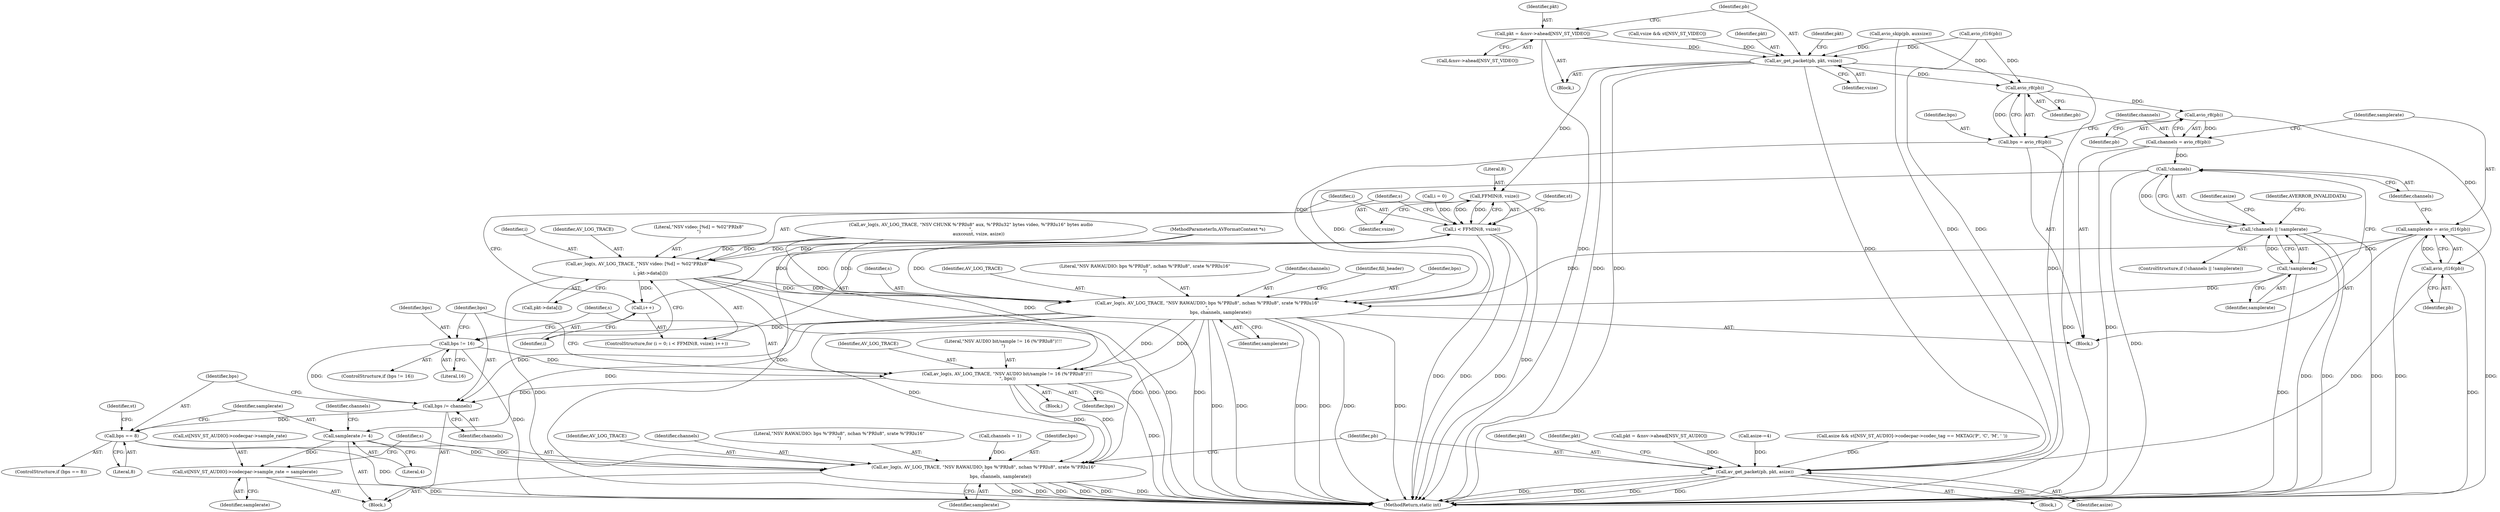 digraph "0_libav_fe6eea99efac66839052af547426518efd970b24@pointer" {
"1000369" [label="(Call,pkt = &nsv->ahead[NSV_ST_VIDEO])"];
"1000377" [label="(Call,av_get_packet(pb, pkt, vsize))"];
"1000415" [label="(Call,FFMIN(8, vsize))"];
"1000413" [label="(Call,i < FFMIN(8, vsize))"];
"1000420" [label="(Call,av_log(s, AV_LOG_TRACE, \"NSV video: [%d] = %02\"PRIx8\"\n\",\n                   i, pkt->data[i]))"];
"1000418" [label="(Call,i++)"];
"1000509" [label="(Call,av_log(s, AV_LOG_TRACE, \"NSV RAWAUDIO: bps %\"PRIu8\", nchan %\"PRIu8\", srate %\"PRIu16\"\n\",\n                   bps, channels, samplerate))"];
"1000527" [label="(Call,bps != 16)"];
"1000531" [label="(Call,av_log(s, AV_LOG_TRACE, \"NSV AUDIO bit/sample != 16 (%\"PRIu8\")!!!\n\", bps))"];
"1000536" [label="(Call,bps /= channels)"];
"1000540" [label="(Call,bps == 8)"];
"1000576" [label="(Call,av_log(s, AV_LOG_TRACE, \"NSV RAWAUDIO: bps %\"PRIu8\", nchan %\"PRIu8\", srate %\"PRIu16\"\n\",\n                        bps, channels, samplerate))"];
"1000552" [label="(Call,samplerate /= 4)"];
"1000567" [label="(Call,st[NSV_ST_AUDIO]->codecpar->sample_rate = samplerate)"];
"1000488" [label="(Call,avio_r8(pb))"];
"1000486" [label="(Call,bps = avio_r8(pb))"];
"1000492" [label="(Call,avio_r8(pb))"];
"1000490" [label="(Call,channels = avio_r8(pb))"];
"1000500" [label="(Call,!channels)"];
"1000499" [label="(Call,!channels || !samplerate)"];
"1000496" [label="(Call,avio_rl16(pb))"];
"1000494" [label="(Call,samplerate = avio_rl16(pb))"];
"1000502" [label="(Call,!samplerate)"];
"1000583" [label="(Call,av_get_packet(pb, pkt, asize))"];
"1000533" [label="(Identifier,AV_LOG_TRACE)"];
"1000414" [label="(Identifier,i)"];
"1000568" [label="(Call,st[NSV_ST_AUDIO]->codecpar->sample_rate)"];
"1000369" [label="(Call,pkt = &nsv->ahead[NSV_ST_VIDEO])"];
"1000255" [label="(Call,av_log(s, AV_LOG_TRACE, \"NSV CHUNK %\"PRIu8\" aux, %\"PRIu32\" bytes video, %\"PRIu16\" bytes audio\n\",\n           auxcount, vsize, asize))"];
"1000541" [label="(Identifier,bps)"];
"1000539" [label="(ControlStructure,if (bps == 8))"];
"1000499" [label="(Call,!channels || !samplerate)"];
"1000361" [label="(Block,)"];
"1000506" [label="(Call,asize-=4)"];
"1000495" [label="(Identifier,samplerate)"];
"1000488" [label="(Call,avio_r8(pb))"];
"1000515" [label="(Identifier,samplerate)"];
"1000415" [label="(Call,FFMIN(8, vsize))"];
"1000413" [label="(Call,i < FFMIN(8, vsize))"];
"1000556" [label="(Identifier,channels)"];
"1000489" [label="(Identifier,pb)"];
"1000530" [label="(Block,)"];
"1000503" [label="(Identifier,samplerate)"];
"1000371" [label="(Call,&nsv->ahead[NSV_ST_VIDEO])"];
"1000583" [label="(Call,av_get_packet(pb, pkt, asize))"];
"1000117" [label="(MethodParameterIn,AVFormatContext *s)"];
"1000511" [label="(Identifier,AV_LOG_TRACE)"];
"1000576" [label="(Call,av_log(s, AV_LOG_TRACE, \"NSV RAWAUDIO: bps %\"PRIu8\", nchan %\"PRIu8\", srate %\"PRIu16\"\n\",\n                        bps, channels, samplerate))"];
"1000467" [label="(Call,asize && st[NSV_ST_AUDIO]->codecpar->codec_tag == MKTAG('P', 'C', 'M', ' '))"];
"1000582" [label="(Identifier,samplerate)"];
"1000418" [label="(Call,i++)"];
"1000424" [label="(Identifier,i)"];
"1000584" [label="(Identifier,pb)"];
"1000416" [label="(Literal,8)"];
"1000512" [label="(Literal,\"NSV RAWAUDIO: bps %\"PRIu8\", nchan %\"PRIu8\", srate %\"PRIu16\"\n\")"];
"1000526" [label="(ControlStructure,if (bps != 16))"];
"1000410" [label="(Call,i = 0)"];
"1000281" [label="(Call,avio_skip(pb, auxsize))"];
"1000379" [label="(Identifier,pkt)"];
"1000491" [label="(Identifier,channels)"];
"1000585" [label="(Identifier,pkt)"];
"1000494" [label="(Call,samplerate = avio_rl16(pb))"];
"1000579" [label="(Literal,\"NSV RAWAUDIO: bps %\"PRIu8\", nchan %\"PRIu8\", srate %\"PRIu16\"\n\")"];
"1000380" [label="(Identifier,vsize)"];
"1000518" [label="(Block,)"];
"1000536" [label="(Call,bps /= channels)"];
"1000493" [label="(Identifier,pb)"];
"1000502" [label="(Call,!samplerate)"];
"1000547" [label="(Identifier,st)"];
"1000552" [label="(Call,samplerate /= 4)"];
"1000487" [label="(Identifier,bps)"];
"1000589" [label="(Identifier,pkt)"];
"1000555" [label="(Call,channels = 1)"];
"1000501" [label="(Identifier,channels)"];
"1000577" [label="(Identifier,s)"];
"1000377" [label="(Call,av_get_packet(pb, pkt, vsize))"];
"1000419" [label="(Identifier,i)"];
"1000498" [label="(ControlStructure,if (!channels || !samplerate))"];
"1000500" [label="(Call,!channels)"];
"1000425" [label="(Call,pkt->data[i])"];
"1000553" [label="(Identifier,samplerate)"];
"1000458" [label="(Call,pkt = &nsv->ahead[NSV_ST_AUDIO])"];
"1000532" [label="(Identifier,s)"];
"1000537" [label="(Identifier,bps)"];
"1000540" [label="(Call,bps == 8)"];
"1000507" [label="(Identifier,asize)"];
"1000529" [label="(Literal,16)"];
"1000514" [label="(Identifier,channels)"];
"1000505" [label="(Identifier,AVERROR_INVALIDDATA)"];
"1000378" [label="(Identifier,pb)"];
"1000241" [label="(Call,avio_rl16(pb))"];
"1000482" [label="(Block,)"];
"1000421" [label="(Identifier,s)"];
"1000580" [label="(Identifier,bps)"];
"1000517" [label="(Identifier,fill_header)"];
"1000673" [label="(MethodReturn,static int)"];
"1000538" [label="(Identifier,channels)"];
"1000450" [label="(Block,)"];
"1000535" [label="(Identifier,bps)"];
"1000586" [label="(Identifier,asize)"];
"1000492" [label="(Call,avio_r8(pb))"];
"1000554" [label="(Literal,4)"];
"1000422" [label="(Identifier,AV_LOG_TRACE)"];
"1000527" [label="(Call,bps != 16)"];
"1000417" [label="(Identifier,vsize)"];
"1000578" [label="(Identifier,AV_LOG_TRACE)"];
"1000531" [label="(Call,av_log(s, AV_LOG_TRACE, \"NSV AUDIO bit/sample != 16 (%\"PRIu8\")!!!\n\", bps))"];
"1000370" [label="(Identifier,pkt)"];
"1000383" [label="(Identifier,pkt)"];
"1000509" [label="(Call,av_log(s, AV_LOG_TRACE, \"NSV RAWAUDIO: bps %\"PRIu8\", nchan %\"PRIu8\", srate %\"PRIu16\"\n\",\n                   bps, channels, samplerate))"];
"1000567" [label="(Call,st[NSV_ST_AUDIO]->codecpar->sample_rate = samplerate)"];
"1000513" [label="(Identifier,bps)"];
"1000575" [label="(Identifier,samplerate)"];
"1000542" [label="(Literal,8)"];
"1000432" [label="(Identifier,st)"];
"1000496" [label="(Call,avio_rl16(pb))"];
"1000486" [label="(Call,bps = avio_r8(pb))"];
"1000420" [label="(Call,av_log(s, AV_LOG_TRACE, \"NSV video: [%d] = %02\"PRIx8\"\n\",\n                   i, pkt->data[i]))"];
"1000497" [label="(Identifier,pb)"];
"1000409" [label="(ControlStructure,for (i = 0; i < FFMIN(8, vsize); i++))"];
"1000490" [label="(Call,channels = avio_r8(pb))"];
"1000581" [label="(Identifier,channels)"];
"1000534" [label="(Literal,\"NSV AUDIO bit/sample != 16 (%\"PRIu8\")!!!\n\")"];
"1000423" [label="(Literal,\"NSV video: [%d] = %02\"PRIx8\"\n\")"];
"1000510" [label="(Identifier,s)"];
"1000528" [label="(Identifier,bps)"];
"1000356" [label="(Call,vsize && st[NSV_ST_VIDEO])"];
"1000369" -> "1000361"  [label="AST: "];
"1000369" -> "1000371"  [label="CFG: "];
"1000370" -> "1000369"  [label="AST: "];
"1000371" -> "1000369"  [label="AST: "];
"1000378" -> "1000369"  [label="CFG: "];
"1000369" -> "1000673"  [label="DDG: "];
"1000369" -> "1000377"  [label="DDG: "];
"1000377" -> "1000361"  [label="AST: "];
"1000377" -> "1000380"  [label="CFG: "];
"1000378" -> "1000377"  [label="AST: "];
"1000379" -> "1000377"  [label="AST: "];
"1000380" -> "1000377"  [label="AST: "];
"1000383" -> "1000377"  [label="CFG: "];
"1000377" -> "1000673"  [label="DDG: "];
"1000377" -> "1000673"  [label="DDG: "];
"1000377" -> "1000673"  [label="DDG: "];
"1000281" -> "1000377"  [label="DDG: "];
"1000241" -> "1000377"  [label="DDG: "];
"1000356" -> "1000377"  [label="DDG: "];
"1000377" -> "1000415"  [label="DDG: "];
"1000377" -> "1000488"  [label="DDG: "];
"1000377" -> "1000583"  [label="DDG: "];
"1000415" -> "1000413"  [label="AST: "];
"1000415" -> "1000417"  [label="CFG: "];
"1000416" -> "1000415"  [label="AST: "];
"1000417" -> "1000415"  [label="AST: "];
"1000413" -> "1000415"  [label="CFG: "];
"1000415" -> "1000673"  [label="DDG: "];
"1000415" -> "1000413"  [label="DDG: "];
"1000415" -> "1000413"  [label="DDG: "];
"1000413" -> "1000409"  [label="AST: "];
"1000414" -> "1000413"  [label="AST: "];
"1000421" -> "1000413"  [label="CFG: "];
"1000432" -> "1000413"  [label="CFG: "];
"1000413" -> "1000673"  [label="DDG: "];
"1000413" -> "1000673"  [label="DDG: "];
"1000413" -> "1000673"  [label="DDG: "];
"1000410" -> "1000413"  [label="DDG: "];
"1000418" -> "1000413"  [label="DDG: "];
"1000413" -> "1000420"  [label="DDG: "];
"1000420" -> "1000409"  [label="AST: "];
"1000420" -> "1000425"  [label="CFG: "];
"1000421" -> "1000420"  [label="AST: "];
"1000422" -> "1000420"  [label="AST: "];
"1000423" -> "1000420"  [label="AST: "];
"1000424" -> "1000420"  [label="AST: "];
"1000425" -> "1000420"  [label="AST: "];
"1000419" -> "1000420"  [label="CFG: "];
"1000420" -> "1000673"  [label="DDG: "];
"1000420" -> "1000673"  [label="DDG: "];
"1000420" -> "1000673"  [label="DDG: "];
"1000420" -> "1000673"  [label="DDG: "];
"1000420" -> "1000418"  [label="DDG: "];
"1000255" -> "1000420"  [label="DDG: "];
"1000255" -> "1000420"  [label="DDG: "];
"1000117" -> "1000420"  [label="DDG: "];
"1000420" -> "1000509"  [label="DDG: "];
"1000420" -> "1000509"  [label="DDG: "];
"1000418" -> "1000409"  [label="AST: "];
"1000418" -> "1000419"  [label="CFG: "];
"1000419" -> "1000418"  [label="AST: "];
"1000414" -> "1000418"  [label="CFG: "];
"1000509" -> "1000482"  [label="AST: "];
"1000509" -> "1000515"  [label="CFG: "];
"1000510" -> "1000509"  [label="AST: "];
"1000511" -> "1000509"  [label="AST: "];
"1000512" -> "1000509"  [label="AST: "];
"1000513" -> "1000509"  [label="AST: "];
"1000514" -> "1000509"  [label="AST: "];
"1000515" -> "1000509"  [label="AST: "];
"1000517" -> "1000509"  [label="CFG: "];
"1000509" -> "1000673"  [label="DDG: "];
"1000509" -> "1000673"  [label="DDG: "];
"1000509" -> "1000673"  [label="DDG: "];
"1000509" -> "1000673"  [label="DDG: "];
"1000509" -> "1000673"  [label="DDG: "];
"1000509" -> "1000673"  [label="DDG: "];
"1000255" -> "1000509"  [label="DDG: "];
"1000255" -> "1000509"  [label="DDG: "];
"1000117" -> "1000509"  [label="DDG: "];
"1000486" -> "1000509"  [label="DDG: "];
"1000500" -> "1000509"  [label="DDG: "];
"1000502" -> "1000509"  [label="DDG: "];
"1000494" -> "1000509"  [label="DDG: "];
"1000509" -> "1000527"  [label="DDG: "];
"1000509" -> "1000531"  [label="DDG: "];
"1000509" -> "1000531"  [label="DDG: "];
"1000509" -> "1000536"  [label="DDG: "];
"1000509" -> "1000552"  [label="DDG: "];
"1000509" -> "1000576"  [label="DDG: "];
"1000509" -> "1000576"  [label="DDG: "];
"1000527" -> "1000526"  [label="AST: "];
"1000527" -> "1000529"  [label="CFG: "];
"1000528" -> "1000527"  [label="AST: "];
"1000529" -> "1000527"  [label="AST: "];
"1000532" -> "1000527"  [label="CFG: "];
"1000537" -> "1000527"  [label="CFG: "];
"1000527" -> "1000673"  [label="DDG: "];
"1000527" -> "1000531"  [label="DDG: "];
"1000527" -> "1000536"  [label="DDG: "];
"1000531" -> "1000530"  [label="AST: "];
"1000531" -> "1000535"  [label="CFG: "];
"1000532" -> "1000531"  [label="AST: "];
"1000533" -> "1000531"  [label="AST: "];
"1000534" -> "1000531"  [label="AST: "];
"1000535" -> "1000531"  [label="AST: "];
"1000537" -> "1000531"  [label="CFG: "];
"1000531" -> "1000673"  [label="DDG: "];
"1000117" -> "1000531"  [label="DDG: "];
"1000531" -> "1000536"  [label="DDG: "];
"1000531" -> "1000576"  [label="DDG: "];
"1000531" -> "1000576"  [label="DDG: "];
"1000536" -> "1000518"  [label="AST: "];
"1000536" -> "1000538"  [label="CFG: "];
"1000537" -> "1000536"  [label="AST: "];
"1000538" -> "1000536"  [label="AST: "];
"1000541" -> "1000536"  [label="CFG: "];
"1000536" -> "1000540"  [label="DDG: "];
"1000540" -> "1000539"  [label="AST: "];
"1000540" -> "1000542"  [label="CFG: "];
"1000541" -> "1000540"  [label="AST: "];
"1000542" -> "1000540"  [label="AST: "];
"1000547" -> "1000540"  [label="CFG: "];
"1000553" -> "1000540"  [label="CFG: "];
"1000540" -> "1000673"  [label="DDG: "];
"1000540" -> "1000576"  [label="DDG: "];
"1000576" -> "1000518"  [label="AST: "];
"1000576" -> "1000582"  [label="CFG: "];
"1000577" -> "1000576"  [label="AST: "];
"1000578" -> "1000576"  [label="AST: "];
"1000579" -> "1000576"  [label="AST: "];
"1000580" -> "1000576"  [label="AST: "];
"1000581" -> "1000576"  [label="AST: "];
"1000582" -> "1000576"  [label="AST: "];
"1000584" -> "1000576"  [label="CFG: "];
"1000576" -> "1000673"  [label="DDG: "];
"1000576" -> "1000673"  [label="DDG: "];
"1000576" -> "1000673"  [label="DDG: "];
"1000576" -> "1000673"  [label="DDG: "];
"1000576" -> "1000673"  [label="DDG: "];
"1000576" -> "1000673"  [label="DDG: "];
"1000117" -> "1000576"  [label="DDG: "];
"1000555" -> "1000576"  [label="DDG: "];
"1000552" -> "1000576"  [label="DDG: "];
"1000552" -> "1000518"  [label="AST: "];
"1000552" -> "1000554"  [label="CFG: "];
"1000553" -> "1000552"  [label="AST: "];
"1000554" -> "1000552"  [label="AST: "];
"1000556" -> "1000552"  [label="CFG: "];
"1000552" -> "1000567"  [label="DDG: "];
"1000567" -> "1000518"  [label="AST: "];
"1000567" -> "1000575"  [label="CFG: "];
"1000568" -> "1000567"  [label="AST: "];
"1000575" -> "1000567"  [label="AST: "];
"1000577" -> "1000567"  [label="CFG: "];
"1000567" -> "1000673"  [label="DDG: "];
"1000488" -> "1000486"  [label="AST: "];
"1000488" -> "1000489"  [label="CFG: "];
"1000489" -> "1000488"  [label="AST: "];
"1000486" -> "1000488"  [label="CFG: "];
"1000488" -> "1000486"  [label="DDG: "];
"1000281" -> "1000488"  [label="DDG: "];
"1000241" -> "1000488"  [label="DDG: "];
"1000488" -> "1000492"  [label="DDG: "];
"1000486" -> "1000482"  [label="AST: "];
"1000487" -> "1000486"  [label="AST: "];
"1000491" -> "1000486"  [label="CFG: "];
"1000486" -> "1000673"  [label="DDG: "];
"1000492" -> "1000490"  [label="AST: "];
"1000492" -> "1000493"  [label="CFG: "];
"1000493" -> "1000492"  [label="AST: "];
"1000490" -> "1000492"  [label="CFG: "];
"1000492" -> "1000490"  [label="DDG: "];
"1000492" -> "1000496"  [label="DDG: "];
"1000490" -> "1000482"  [label="AST: "];
"1000491" -> "1000490"  [label="AST: "];
"1000495" -> "1000490"  [label="CFG: "];
"1000490" -> "1000673"  [label="DDG: "];
"1000490" -> "1000500"  [label="DDG: "];
"1000500" -> "1000499"  [label="AST: "];
"1000500" -> "1000501"  [label="CFG: "];
"1000501" -> "1000500"  [label="AST: "];
"1000503" -> "1000500"  [label="CFG: "];
"1000499" -> "1000500"  [label="CFG: "];
"1000500" -> "1000673"  [label="DDG: "];
"1000500" -> "1000499"  [label="DDG: "];
"1000499" -> "1000498"  [label="AST: "];
"1000499" -> "1000502"  [label="CFG: "];
"1000502" -> "1000499"  [label="AST: "];
"1000505" -> "1000499"  [label="CFG: "];
"1000507" -> "1000499"  [label="CFG: "];
"1000499" -> "1000673"  [label="DDG: "];
"1000499" -> "1000673"  [label="DDG: "];
"1000499" -> "1000673"  [label="DDG: "];
"1000502" -> "1000499"  [label="DDG: "];
"1000496" -> "1000494"  [label="AST: "];
"1000496" -> "1000497"  [label="CFG: "];
"1000497" -> "1000496"  [label="AST: "];
"1000494" -> "1000496"  [label="CFG: "];
"1000496" -> "1000673"  [label="DDG: "];
"1000496" -> "1000494"  [label="DDG: "];
"1000496" -> "1000583"  [label="DDG: "];
"1000494" -> "1000482"  [label="AST: "];
"1000495" -> "1000494"  [label="AST: "];
"1000501" -> "1000494"  [label="CFG: "];
"1000494" -> "1000673"  [label="DDG: "];
"1000494" -> "1000673"  [label="DDG: "];
"1000494" -> "1000502"  [label="DDG: "];
"1000502" -> "1000503"  [label="CFG: "];
"1000503" -> "1000502"  [label="AST: "];
"1000502" -> "1000673"  [label="DDG: "];
"1000583" -> "1000450"  [label="AST: "];
"1000583" -> "1000586"  [label="CFG: "];
"1000584" -> "1000583"  [label="AST: "];
"1000585" -> "1000583"  [label="AST: "];
"1000586" -> "1000583"  [label="AST: "];
"1000589" -> "1000583"  [label="CFG: "];
"1000583" -> "1000673"  [label="DDG: "];
"1000583" -> "1000673"  [label="DDG: "];
"1000583" -> "1000673"  [label="DDG: "];
"1000583" -> "1000673"  [label="DDG: "];
"1000281" -> "1000583"  [label="DDG: "];
"1000241" -> "1000583"  [label="DDG: "];
"1000458" -> "1000583"  [label="DDG: "];
"1000506" -> "1000583"  [label="DDG: "];
"1000467" -> "1000583"  [label="DDG: "];
}
